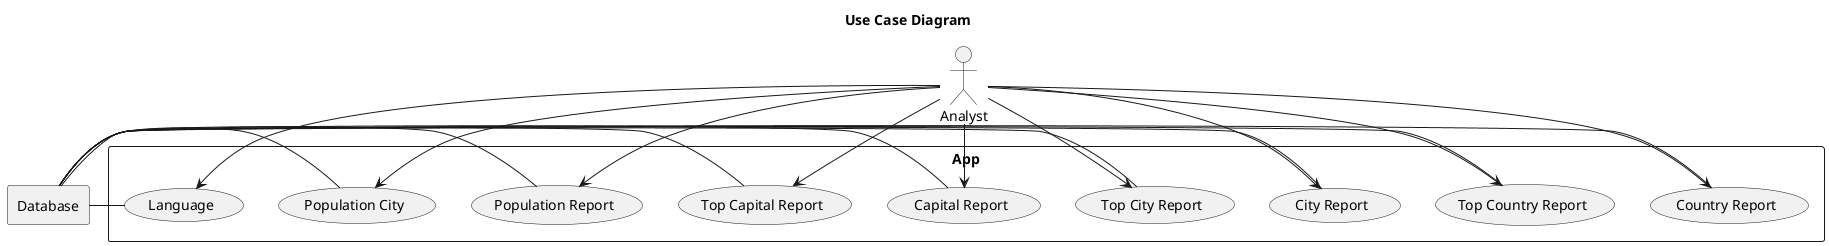 @startuml
title Use Case Diagram

' --- Actors ---
actor "Analyst" as Analyst

' --- Systems ---

rectangle "App" {
    (Country Report) as UC1
    (Top Country Report) as UC2
    (City Report) as UC3
    (Top City Report) as UC4
    (Capital Report) as UC5
    (Top Capital Report) as UC6
    (Population Report) as UC7
    (Population City) as UC8
    (Language) as UC9
}
rectangle Database as DB

' --- Relationships ---
' --- Actor Relationships ---
Analyst --> UC1
Analyst --> UC2
Analyst --> UC3
Analyst --> UC4
Analyst --> UC5
Analyst --> UC6
Analyst --> UC7
Analyst --> UC8
Analyst --> UC9

' --- Second System Relationships ---
DB - UC1
DB - UC2
DB - UC3
DB - UC4
DB - UC5
DB - UC6
DB - UC7
DB - UC8
DB - UC9

@enduml

